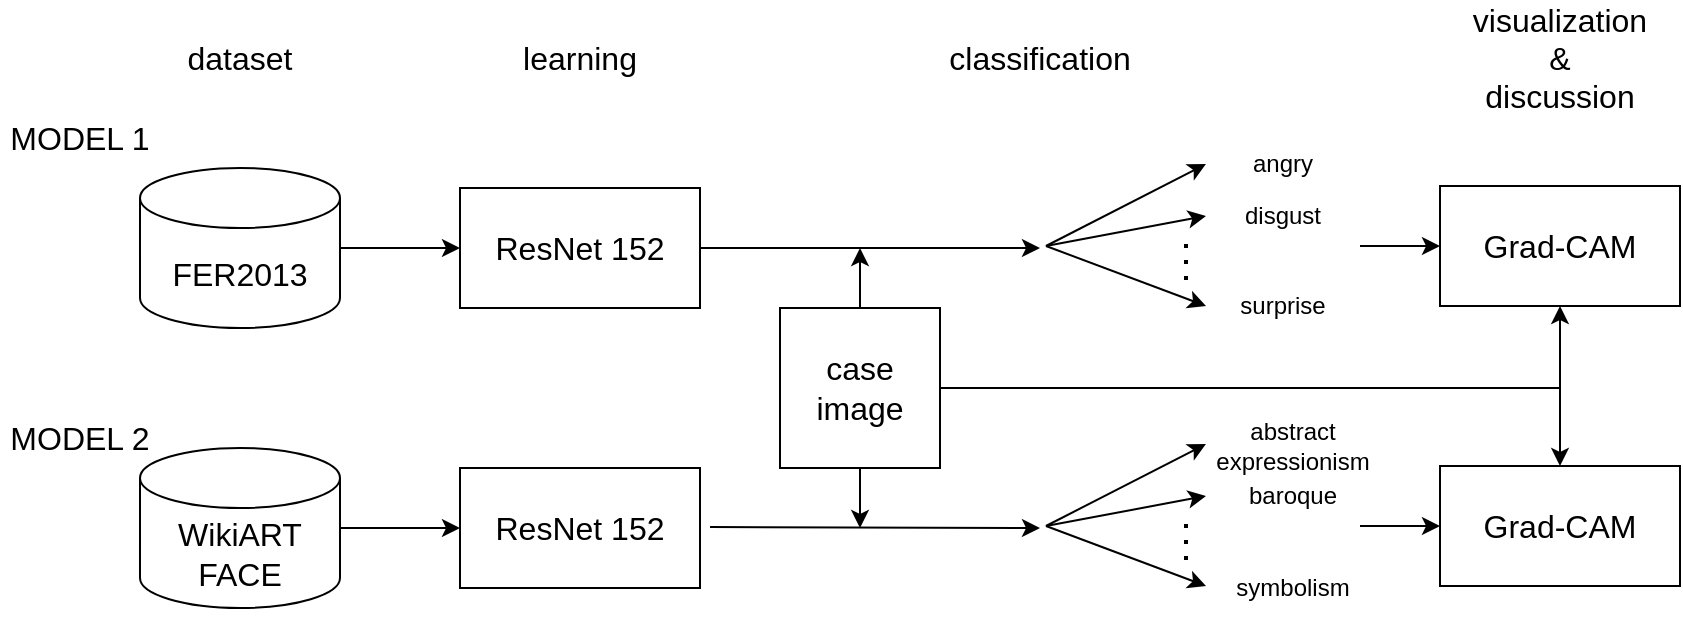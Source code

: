 <mxfile version="22.0.3" type="github">
  <diagram id="C5RBs43oDa-KdzZeNtuy" name="Page-1">
    <mxGraphModel dx="830" dy="537" grid="1" gridSize="10" guides="1" tooltips="1" connect="1" arrows="1" fold="1" page="1" pageScale="1" pageWidth="827" pageHeight="1169" math="0" shadow="0">
      <root>
        <mxCell id="WIyWlLk6GJQsqaUBKTNV-0" />
        <mxCell id="WIyWlLk6GJQsqaUBKTNV-1" parent="WIyWlLk6GJQsqaUBKTNV-0" />
        <mxCell id="o52fl90CU0ByIc8AqeYN-0" value="&lt;font style=&quot;font-size: 16px;&quot;&gt;FER2013&lt;/font&gt;" style="shape=cylinder3;whiteSpace=wrap;html=1;boundedLbl=1;backgroundOutline=1;size=15;" parent="WIyWlLk6GJQsqaUBKTNV-1" vertex="1">
          <mxGeometry x="170" y="220" width="100" height="80" as="geometry" />
        </mxCell>
        <mxCell id="o52fl90CU0ByIc8AqeYN-1" value="" style="endArrow=classic;html=1;rounded=0;exitX=1;exitY=0.5;exitDx=0;exitDy=0;exitPerimeter=0;entryX=0;entryY=0.5;entryDx=0;entryDy=0;" parent="WIyWlLk6GJQsqaUBKTNV-1" source="o52fl90CU0ByIc8AqeYN-0" target="o52fl90CU0ByIc8AqeYN-7" edge="1">
          <mxGeometry width="50" height="50" relative="1" as="geometry">
            <mxPoint x="50" y="520" as="sourcePoint" />
            <mxPoint x="284" y="260" as="targetPoint" />
          </mxGeometry>
        </mxCell>
        <mxCell id="o52fl90CU0ByIc8AqeYN-7" value="&lt;font style=&quot;font-size: 16px;&quot;&gt;ResNet 152&lt;/font&gt;" style="rounded=0;whiteSpace=wrap;html=1;" parent="WIyWlLk6GJQsqaUBKTNV-1" vertex="1">
          <mxGeometry x="330" y="230" width="120" height="60" as="geometry" />
        </mxCell>
        <mxCell id="o52fl90CU0ByIc8AqeYN-10" value="" style="endArrow=classic;html=1;rounded=0;exitX=1;exitY=0.5;exitDx=0;exitDy=0;entryX=0;entryY=0.5;entryDx=0;entryDy=0;" parent="WIyWlLk6GJQsqaUBKTNV-1" edge="1" target="o52fl90CU0ByIc8AqeYN-14">
          <mxGeometry width="50" height="50" relative="1" as="geometry">
            <mxPoint x="623" y="259" as="sourcePoint" />
            <mxPoint x="713" y="220" as="targetPoint" />
          </mxGeometry>
        </mxCell>
        <mxCell id="o52fl90CU0ByIc8AqeYN-11" value="" style="endArrow=classic;html=1;rounded=0;entryX=0;entryY=0.5;entryDx=0;entryDy=0;" parent="WIyWlLk6GJQsqaUBKTNV-1" edge="1" target="o52fl90CU0ByIc8AqeYN-15">
          <mxGeometry width="50" height="50" relative="1" as="geometry">
            <mxPoint x="623" y="259" as="sourcePoint" />
            <mxPoint x="703" y="229" as="targetPoint" />
          </mxGeometry>
        </mxCell>
        <mxCell id="o52fl90CU0ByIc8AqeYN-12" value="" style="endArrow=classic;html=1;rounded=0;entryX=0;entryY=0.5;entryDx=0;entryDy=0;" parent="WIyWlLk6GJQsqaUBKTNV-1" edge="1" target="o52fl90CU0ByIc8AqeYN-16">
          <mxGeometry width="50" height="50" relative="1" as="geometry">
            <mxPoint x="623" y="259" as="sourcePoint" />
            <mxPoint x="703" y="289" as="targetPoint" />
          </mxGeometry>
        </mxCell>
        <mxCell id="o52fl90CU0ByIc8AqeYN-13" value="" style="endArrow=none;dashed=1;html=1;dashPattern=1 3;strokeWidth=2;rounded=0;" parent="WIyWlLk6GJQsqaUBKTNV-1" edge="1">
          <mxGeometry width="50" height="50" relative="1" as="geometry">
            <mxPoint x="693" y="276" as="sourcePoint" />
            <mxPoint x="693" y="256" as="targetPoint" />
          </mxGeometry>
        </mxCell>
        <mxCell id="o52fl90CU0ByIc8AqeYN-14" value="angry" style="text;html=1;strokeColor=none;fillColor=none;align=center;verticalAlign=middle;whiteSpace=wrap;rounded=0;" parent="WIyWlLk6GJQsqaUBKTNV-1" vertex="1">
          <mxGeometry x="703" y="203" width="77" height="30" as="geometry" />
        </mxCell>
        <mxCell id="o52fl90CU0ByIc8AqeYN-15" value="disgust" style="text;html=1;strokeColor=none;fillColor=none;align=center;verticalAlign=middle;whiteSpace=wrap;rounded=0;" parent="WIyWlLk6GJQsqaUBKTNV-1" vertex="1">
          <mxGeometry x="703" y="229" width="77" height="30" as="geometry" />
        </mxCell>
        <mxCell id="o52fl90CU0ByIc8AqeYN-16" value="surprise" style="text;html=1;strokeColor=none;fillColor=none;align=center;verticalAlign=middle;whiteSpace=wrap;rounded=0;" parent="WIyWlLk6GJQsqaUBKTNV-1" vertex="1">
          <mxGeometry x="703" y="274" width="77" height="30" as="geometry" />
        </mxCell>
        <mxCell id="gL0_yDRBWzo72JwToFCf-0" value="MODEL 1" style="text;html=1;strokeColor=none;fillColor=none;align=center;verticalAlign=middle;whiteSpace=wrap;rounded=0;fontSize=16;" vertex="1" parent="WIyWlLk6GJQsqaUBKTNV-1">
          <mxGeometry x="100" y="190" width="80" height="30" as="geometry" />
        </mxCell>
        <mxCell id="gL0_yDRBWzo72JwToFCf-2" value="MODEL 2" style="text;html=1;strokeColor=none;fillColor=none;align=center;verticalAlign=middle;whiteSpace=wrap;rounded=0;fontSize=16;" vertex="1" parent="WIyWlLk6GJQsqaUBKTNV-1">
          <mxGeometry x="100" y="340" width="80" height="30" as="geometry" />
        </mxCell>
        <mxCell id="gL0_yDRBWzo72JwToFCf-3" value="dataset" style="text;html=1;strokeColor=none;fillColor=none;align=center;verticalAlign=middle;whiteSpace=wrap;rounded=0;fontSize=16;" vertex="1" parent="WIyWlLk6GJQsqaUBKTNV-1">
          <mxGeometry x="180" y="150" width="80" height="30" as="geometry" />
        </mxCell>
        <mxCell id="gL0_yDRBWzo72JwToFCf-4" value="learning" style="text;html=1;strokeColor=none;fillColor=none;align=center;verticalAlign=middle;whiteSpace=wrap;rounded=0;fontSize=16;" vertex="1" parent="WIyWlLk6GJQsqaUBKTNV-1">
          <mxGeometry x="350" y="150" width="80" height="30" as="geometry" />
        </mxCell>
        <mxCell id="gL0_yDRBWzo72JwToFCf-5" value="classification" style="text;html=1;strokeColor=none;fillColor=none;align=center;verticalAlign=middle;whiteSpace=wrap;rounded=0;fontSize=16;" vertex="1" parent="WIyWlLk6GJQsqaUBKTNV-1">
          <mxGeometry x="580" y="150" width="80" height="30" as="geometry" />
        </mxCell>
        <mxCell id="gL0_yDRBWzo72JwToFCf-6" value="&lt;font style=&quot;font-size: 16px;&quot;&gt;case image&lt;/font&gt;" style="whiteSpace=wrap;html=1;aspect=fixed;" vertex="1" parent="WIyWlLk6GJQsqaUBKTNV-1">
          <mxGeometry x="490" y="290" width="80" height="80" as="geometry" />
        </mxCell>
        <mxCell id="gL0_yDRBWzo72JwToFCf-7" value="" style="endArrow=classic;html=1;rounded=0;exitX=1;exitY=0.5;exitDx=0;exitDy=0;" edge="1" parent="WIyWlLk6GJQsqaUBKTNV-1" source="o52fl90CU0ByIc8AqeYN-7">
          <mxGeometry width="50" height="50" relative="1" as="geometry">
            <mxPoint x="480" y="259.5" as="sourcePoint" />
            <mxPoint x="620" y="260" as="targetPoint" />
          </mxGeometry>
        </mxCell>
        <mxCell id="gL0_yDRBWzo72JwToFCf-8" value="" style="endArrow=classic;html=1;rounded=0;exitX=0.5;exitY=0;exitDx=0;exitDy=0;" edge="1" parent="WIyWlLk6GJQsqaUBKTNV-1" source="gL0_yDRBWzo72JwToFCf-6">
          <mxGeometry width="50" height="50" relative="1" as="geometry">
            <mxPoint x="389" y="350" as="sourcePoint" />
            <mxPoint x="530" y="260" as="targetPoint" />
          </mxGeometry>
        </mxCell>
        <mxCell id="gL0_yDRBWzo72JwToFCf-9" value="&lt;span style=&quot;font-size: 16px;&quot;&gt;WikiART FACE&lt;/span&gt;" style="shape=cylinder3;whiteSpace=wrap;html=1;boundedLbl=1;backgroundOutline=1;size=15;" vertex="1" parent="WIyWlLk6GJQsqaUBKTNV-1">
          <mxGeometry x="170" y="360" width="100" height="80" as="geometry" />
        </mxCell>
        <mxCell id="gL0_yDRBWzo72JwToFCf-10" value="" style="endArrow=classic;html=1;rounded=0;entryX=0;entryY=0.5;entryDx=0;entryDy=0;exitX=1;exitY=0.5;exitDx=0;exitDy=0;exitPerimeter=0;" edge="1" parent="WIyWlLk6GJQsqaUBKTNV-1" source="gL0_yDRBWzo72JwToFCf-9" target="gL0_yDRBWzo72JwToFCf-11">
          <mxGeometry width="50" height="50" relative="1" as="geometry">
            <mxPoint x="290" y="435" as="sourcePoint" />
            <mxPoint x="330" y="399.5" as="targetPoint" />
          </mxGeometry>
        </mxCell>
        <mxCell id="gL0_yDRBWzo72JwToFCf-11" value="&lt;font style=&quot;font-size: 16px;&quot;&gt;ResNet 152&lt;/font&gt;" style="rounded=0;whiteSpace=wrap;html=1;" vertex="1" parent="WIyWlLk6GJQsqaUBKTNV-1">
          <mxGeometry x="330" y="370" width="120" height="60" as="geometry" />
        </mxCell>
        <mxCell id="gL0_yDRBWzo72JwToFCf-13" value="" style="endArrow=classic;html=1;rounded=0;exitX=1;exitY=0.5;exitDx=0;exitDy=0;" edge="1" parent="WIyWlLk6GJQsqaUBKTNV-1">
          <mxGeometry width="50" height="50" relative="1" as="geometry">
            <mxPoint x="455" y="399.5" as="sourcePoint" />
            <mxPoint x="620" y="400" as="targetPoint" />
          </mxGeometry>
        </mxCell>
        <mxCell id="gL0_yDRBWzo72JwToFCf-14" value="" style="endArrow=classic;html=1;rounded=0;" edge="1" parent="WIyWlLk6GJQsqaUBKTNV-1" source="gL0_yDRBWzo72JwToFCf-6">
          <mxGeometry width="50" height="50" relative="1" as="geometry">
            <mxPoint x="569" y="300" as="sourcePoint" />
            <mxPoint x="530" y="400" as="targetPoint" />
          </mxGeometry>
        </mxCell>
        <mxCell id="gL0_yDRBWzo72JwToFCf-15" value="" style="endArrow=classic;html=1;rounded=0;exitX=1;exitY=0.5;exitDx=0;exitDy=0;entryX=0;entryY=0.5;entryDx=0;entryDy=0;" edge="1" parent="WIyWlLk6GJQsqaUBKTNV-1">
          <mxGeometry width="50" height="50" relative="1" as="geometry">
            <mxPoint x="623" y="399" as="sourcePoint" />
            <mxPoint x="703" y="358" as="targetPoint" />
          </mxGeometry>
        </mxCell>
        <mxCell id="gL0_yDRBWzo72JwToFCf-16" value="" style="endArrow=classic;html=1;rounded=0;entryX=0;entryY=0.5;entryDx=0;entryDy=0;" edge="1" parent="WIyWlLk6GJQsqaUBKTNV-1" target="gL0_yDRBWzo72JwToFCf-20">
          <mxGeometry width="50" height="50" relative="1" as="geometry">
            <mxPoint x="623" y="399" as="sourcePoint" />
            <mxPoint x="703" y="384" as="targetPoint" />
          </mxGeometry>
        </mxCell>
        <mxCell id="gL0_yDRBWzo72JwToFCf-17" value="" style="endArrow=classic;html=1;rounded=0;entryX=0;entryY=0.5;entryDx=0;entryDy=0;" edge="1" parent="WIyWlLk6GJQsqaUBKTNV-1">
          <mxGeometry width="50" height="50" relative="1" as="geometry">
            <mxPoint x="623" y="399" as="sourcePoint" />
            <mxPoint x="703" y="429" as="targetPoint" />
          </mxGeometry>
        </mxCell>
        <mxCell id="gL0_yDRBWzo72JwToFCf-18" value="" style="endArrow=none;dashed=1;html=1;dashPattern=1 3;strokeWidth=2;rounded=0;" edge="1" parent="WIyWlLk6GJQsqaUBKTNV-1">
          <mxGeometry width="50" height="50" relative="1" as="geometry">
            <mxPoint x="693" y="416" as="sourcePoint" />
            <mxPoint x="693" y="396" as="targetPoint" />
          </mxGeometry>
        </mxCell>
        <mxCell id="gL0_yDRBWzo72JwToFCf-19" value="abstract expressionism" style="text;html=1;strokeColor=none;fillColor=none;align=center;verticalAlign=middle;whiteSpace=wrap;rounded=0;" vertex="1" parent="WIyWlLk6GJQsqaUBKTNV-1">
          <mxGeometry x="703" y="344" width="87" height="30" as="geometry" />
        </mxCell>
        <mxCell id="gL0_yDRBWzo72JwToFCf-20" value="baroque" style="text;html=1;strokeColor=none;fillColor=none;align=center;verticalAlign=middle;whiteSpace=wrap;rounded=0;" vertex="1" parent="WIyWlLk6GJQsqaUBKTNV-1">
          <mxGeometry x="703" y="369" width="87" height="30" as="geometry" />
        </mxCell>
        <mxCell id="gL0_yDRBWzo72JwToFCf-21" value="symbolism" style="text;html=1;strokeColor=none;fillColor=none;align=center;verticalAlign=middle;whiteSpace=wrap;rounded=0;" vertex="1" parent="WIyWlLk6GJQsqaUBKTNV-1">
          <mxGeometry x="703" y="415" width="87" height="30" as="geometry" />
        </mxCell>
        <mxCell id="gL0_yDRBWzo72JwToFCf-22" value="visualization &amp;amp; discussion" style="text;html=1;strokeColor=none;fillColor=none;align=center;verticalAlign=middle;whiteSpace=wrap;rounded=0;fontSize=16;" vertex="1" parent="WIyWlLk6GJQsqaUBKTNV-1">
          <mxGeometry x="840" y="150" width="80" height="30" as="geometry" />
        </mxCell>
        <mxCell id="gL0_yDRBWzo72JwToFCf-23" value="&lt;font style=&quot;font-size: 16px;&quot;&gt;Grad-CAM&lt;/font&gt;" style="rounded=0;whiteSpace=wrap;html=1;" vertex="1" parent="WIyWlLk6GJQsqaUBKTNV-1">
          <mxGeometry x="820" y="229" width="120" height="60" as="geometry" />
        </mxCell>
        <mxCell id="gL0_yDRBWzo72JwToFCf-24" value="&lt;font style=&quot;font-size: 16px;&quot;&gt;Grad-CAM&lt;/font&gt;" style="rounded=0;whiteSpace=wrap;html=1;" vertex="1" parent="WIyWlLk6GJQsqaUBKTNV-1">
          <mxGeometry x="820" y="369" width="120" height="60" as="geometry" />
        </mxCell>
        <mxCell id="gL0_yDRBWzo72JwToFCf-25" value="" style="endArrow=classic;html=1;rounded=0;entryX=0;entryY=0.5;entryDx=0;entryDy=0;" edge="1" parent="WIyWlLk6GJQsqaUBKTNV-1" target="gL0_yDRBWzo72JwToFCf-23">
          <mxGeometry width="50" height="50" relative="1" as="geometry">
            <mxPoint x="780" y="259" as="sourcePoint" />
            <mxPoint x="830" y="219" as="targetPoint" />
          </mxGeometry>
        </mxCell>
        <mxCell id="gL0_yDRBWzo72JwToFCf-26" value="" style="endArrow=classic;html=1;rounded=0;entryX=0;entryY=0.5;entryDx=0;entryDy=0;" edge="1" parent="WIyWlLk6GJQsqaUBKTNV-1" target="gL0_yDRBWzo72JwToFCf-24">
          <mxGeometry width="50" height="50" relative="1" as="geometry">
            <mxPoint x="780" y="399" as="sourcePoint" />
            <mxPoint x="790" y="550" as="targetPoint" />
          </mxGeometry>
        </mxCell>
        <mxCell id="gL0_yDRBWzo72JwToFCf-27" value="" style="endArrow=classic;html=1;rounded=0;exitX=1;exitY=0.5;exitDx=0;exitDy=0;" edge="1" parent="WIyWlLk6GJQsqaUBKTNV-1" source="gL0_yDRBWzo72JwToFCf-6" target="gL0_yDRBWzo72JwToFCf-23">
          <mxGeometry width="50" height="50" relative="1" as="geometry">
            <mxPoint x="580" y="340" as="sourcePoint" />
            <mxPoint x="880" y="290" as="targetPoint" />
            <Array as="points">
              <mxPoint x="880" y="330" />
            </Array>
          </mxGeometry>
        </mxCell>
        <mxCell id="gL0_yDRBWzo72JwToFCf-28" value="" style="endArrow=classic;html=1;rounded=0;exitX=1;exitY=0.5;exitDx=0;exitDy=0;entryX=0.5;entryY=0;entryDx=0;entryDy=0;" edge="1" parent="WIyWlLk6GJQsqaUBKTNV-1" source="gL0_yDRBWzo72JwToFCf-6" target="gL0_yDRBWzo72JwToFCf-24">
          <mxGeometry width="50" height="50" relative="1" as="geometry">
            <mxPoint x="580" y="340" as="sourcePoint" />
            <mxPoint x="890" y="299" as="targetPoint" />
            <Array as="points">
              <mxPoint x="880" y="330" />
            </Array>
          </mxGeometry>
        </mxCell>
      </root>
    </mxGraphModel>
  </diagram>
</mxfile>
